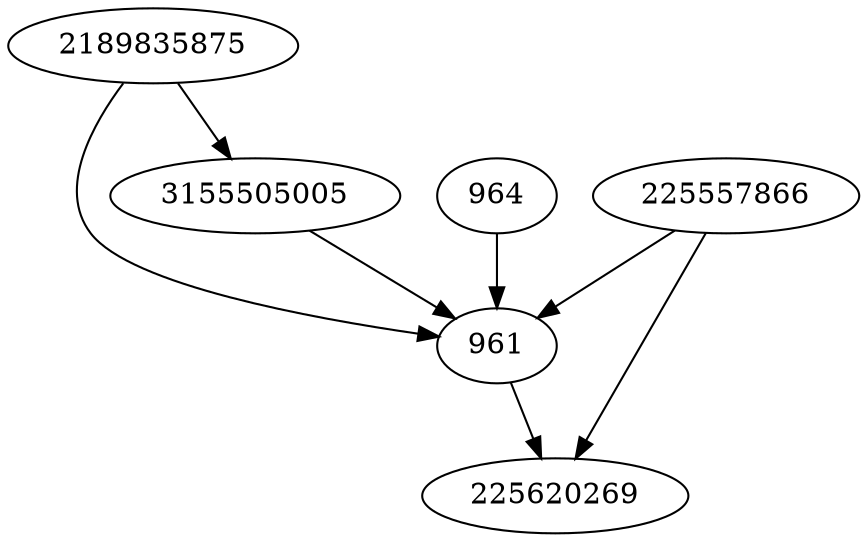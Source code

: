 strict digraph  {
961;
2189835875;
964;
225557866;
225620269;
3155505005;
961 -> 225620269;
2189835875 -> 3155505005;
2189835875 -> 961;
964 -> 961;
225557866 -> 961;
225557866 -> 225620269;
3155505005 -> 961;
}
